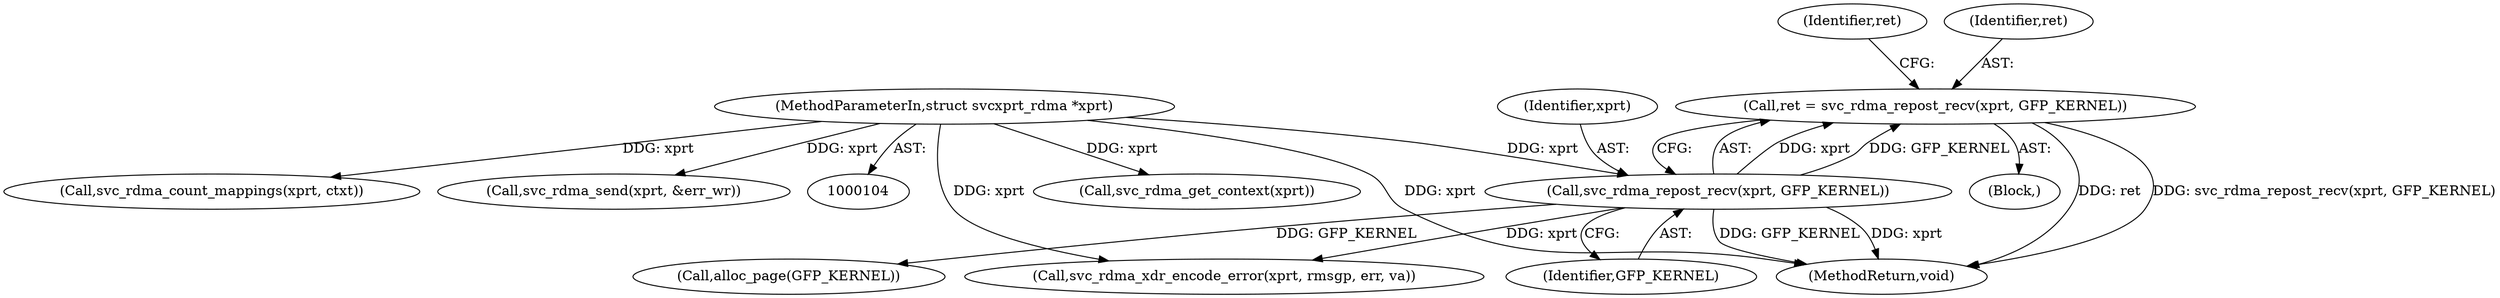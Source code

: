 digraph "1_linux_c70422f760c120480fee4de6c38804c72aa26bc1_39@API" {
"1000116" [label="(Call,ret = svc_rdma_repost_recv(xprt, GFP_KERNEL))"];
"1000118" [label="(Call,svc_rdma_repost_recv(xprt, GFP_KERNEL))"];
"1000105" [label="(MethodParameterIn,struct svcxprt_rdma *xprt)"];
"1000108" [label="(Block,)"];
"1000156" [label="(Call,svc_rdma_get_context(xprt))"];
"1000236" [label="(Call,svc_rdma_count_mappings(xprt, ctxt))"];
"1000122" [label="(Identifier,ret)"];
"1000149" [label="(Call,svc_rdma_xdr_encode_error(xprt, rmsgp, err, va))"];
"1000116" [label="(Call,ret = svc_rdma_repost_recv(xprt, GFP_KERNEL))"];
"1000105" [label="(MethodParameterIn,struct svcxprt_rdma *xprt)"];
"1000126" [label="(Call,alloc_page(GFP_KERNEL))"];
"1000119" [label="(Identifier,xprt)"];
"1000284" [label="(Call,svc_rdma_send(xprt, &err_wr))"];
"1000299" [label="(MethodReturn,void)"];
"1000118" [label="(Call,svc_rdma_repost_recv(xprt, GFP_KERNEL))"];
"1000117" [label="(Identifier,ret)"];
"1000120" [label="(Identifier,GFP_KERNEL)"];
"1000116" -> "1000108"  [label="AST: "];
"1000116" -> "1000118"  [label="CFG: "];
"1000117" -> "1000116"  [label="AST: "];
"1000118" -> "1000116"  [label="AST: "];
"1000122" -> "1000116"  [label="CFG: "];
"1000116" -> "1000299"  [label="DDG: ret"];
"1000116" -> "1000299"  [label="DDG: svc_rdma_repost_recv(xprt, GFP_KERNEL)"];
"1000118" -> "1000116"  [label="DDG: xprt"];
"1000118" -> "1000116"  [label="DDG: GFP_KERNEL"];
"1000118" -> "1000120"  [label="CFG: "];
"1000119" -> "1000118"  [label="AST: "];
"1000120" -> "1000118"  [label="AST: "];
"1000118" -> "1000299"  [label="DDG: GFP_KERNEL"];
"1000118" -> "1000299"  [label="DDG: xprt"];
"1000105" -> "1000118"  [label="DDG: xprt"];
"1000118" -> "1000126"  [label="DDG: GFP_KERNEL"];
"1000118" -> "1000149"  [label="DDG: xprt"];
"1000105" -> "1000104"  [label="AST: "];
"1000105" -> "1000299"  [label="DDG: xprt"];
"1000105" -> "1000149"  [label="DDG: xprt"];
"1000105" -> "1000156"  [label="DDG: xprt"];
"1000105" -> "1000236"  [label="DDG: xprt"];
"1000105" -> "1000284"  [label="DDG: xprt"];
}
